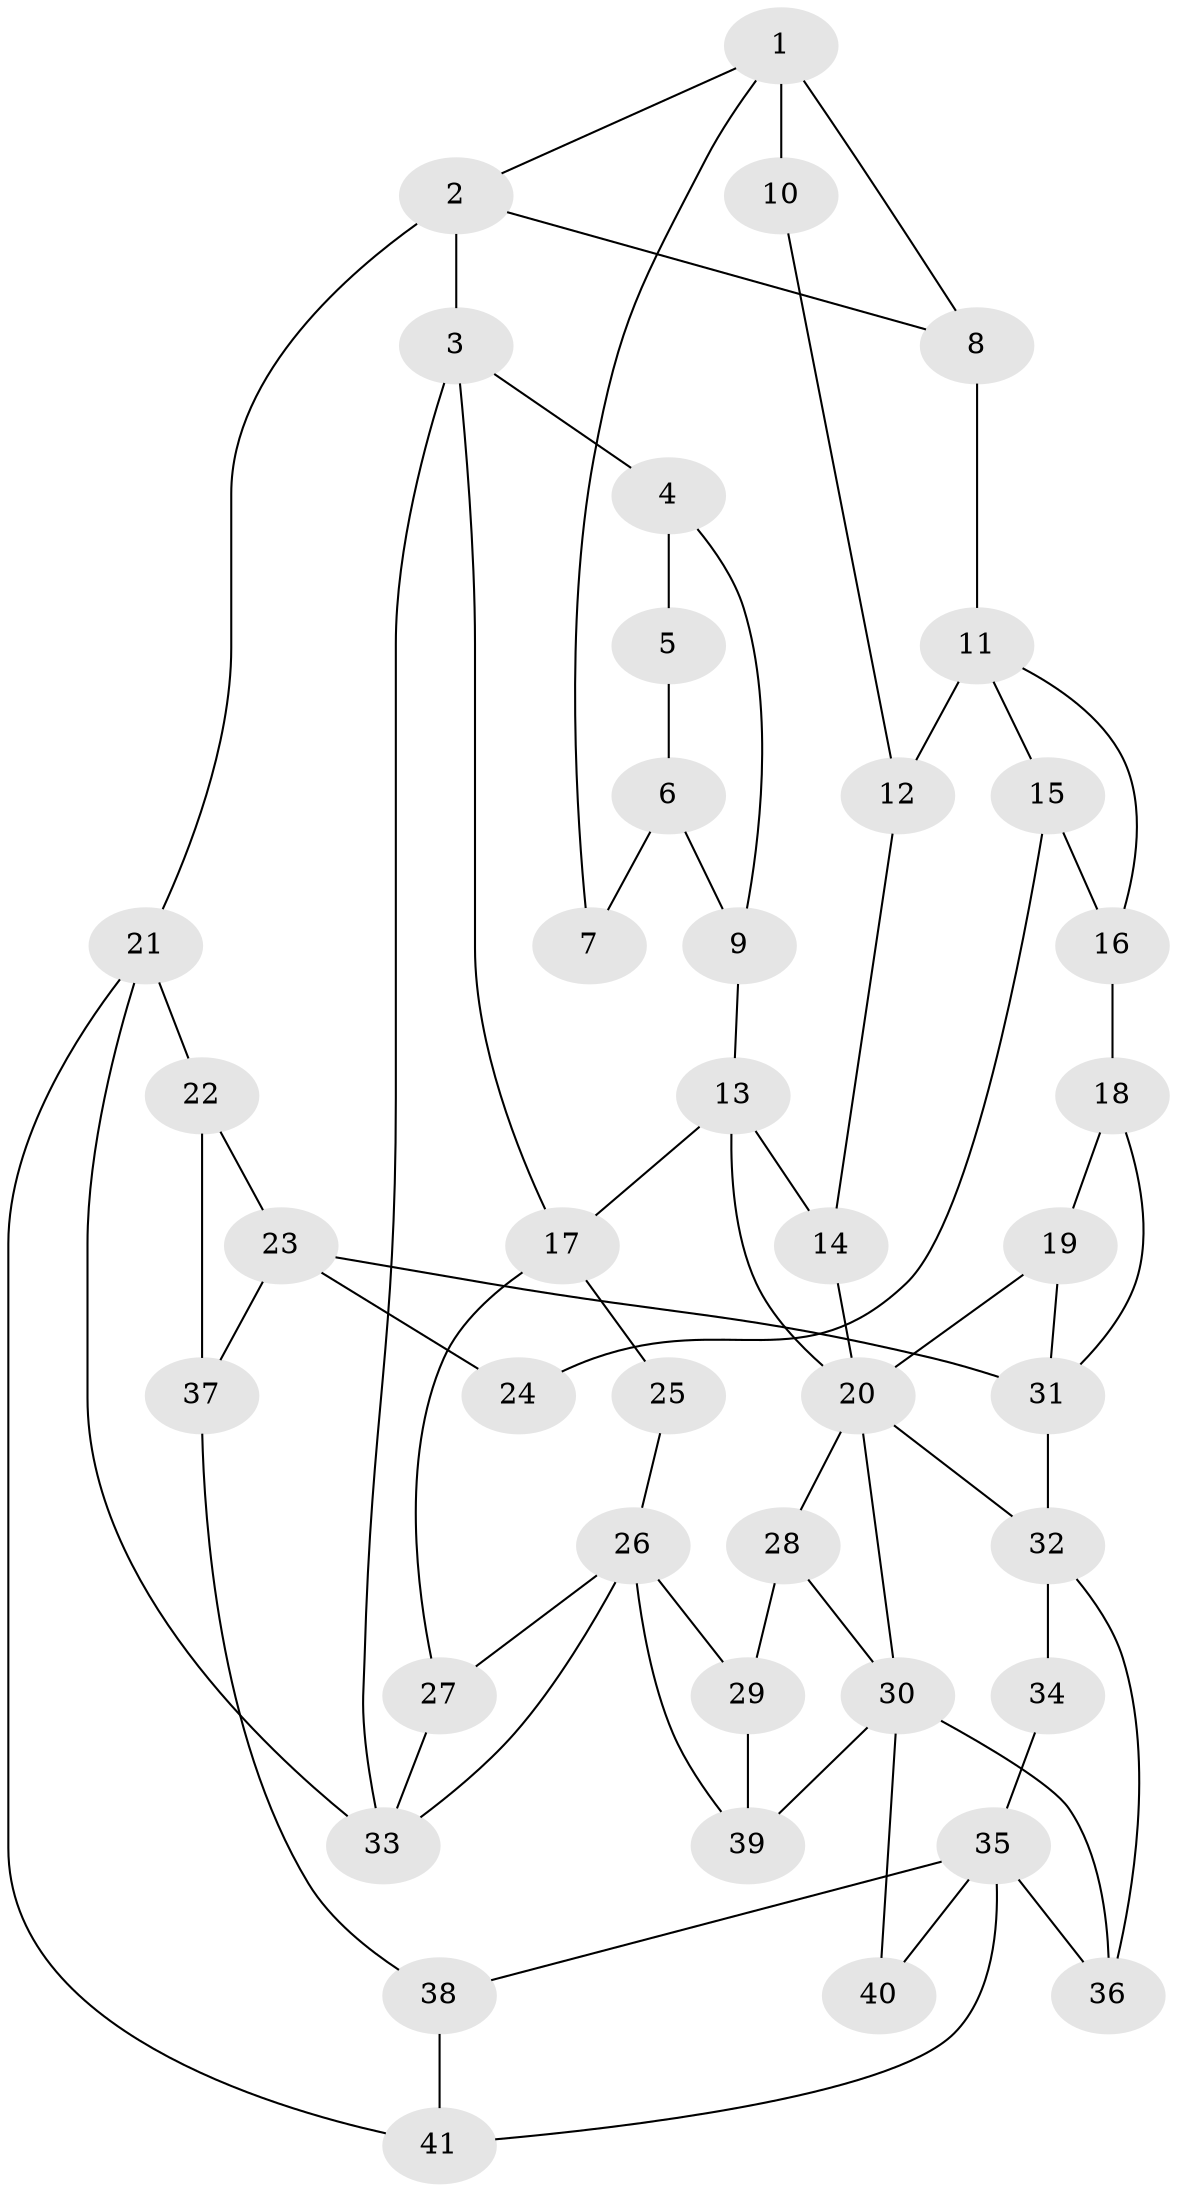 // original degree distribution, {3: 0.024390243902439025, 5: 0.4878048780487805, 6: 0.23170731707317074, 4: 0.25609756097560976}
// Generated by graph-tools (version 1.1) at 2025/38/03/09/25 02:38:55]
// undirected, 41 vertices, 68 edges
graph export_dot {
graph [start="1"]
  node [color=gray90,style=filled];
  1;
  2;
  3;
  4;
  5;
  6;
  7;
  8;
  9;
  10;
  11;
  12;
  13;
  14;
  15;
  16;
  17;
  18;
  19;
  20;
  21;
  22;
  23;
  24;
  25;
  26;
  27;
  28;
  29;
  30;
  31;
  32;
  33;
  34;
  35;
  36;
  37;
  38;
  39;
  40;
  41;
  1 -- 2 [weight=1.0];
  1 -- 7 [weight=1.0];
  1 -- 8 [weight=1.0];
  1 -- 10 [weight=2.0];
  2 -- 3 [weight=1.0];
  2 -- 8 [weight=1.0];
  2 -- 21 [weight=1.0];
  3 -- 4 [weight=1.0];
  3 -- 17 [weight=2.0];
  3 -- 33 [weight=1.0];
  4 -- 5 [weight=1.0];
  4 -- 9 [weight=1.0];
  5 -- 6 [weight=2.0];
  6 -- 7 [weight=2.0];
  6 -- 9 [weight=2.0];
  8 -- 11 [weight=2.0];
  9 -- 13 [weight=2.0];
  10 -- 12 [weight=1.0];
  11 -- 12 [weight=1.0];
  11 -- 15 [weight=1.0];
  11 -- 16 [weight=1.0];
  12 -- 14 [weight=1.0];
  13 -- 14 [weight=1.0];
  13 -- 17 [weight=2.0];
  13 -- 20 [weight=1.0];
  14 -- 20 [weight=1.0];
  15 -- 16 [weight=1.0];
  15 -- 24 [weight=1.0];
  16 -- 18 [weight=1.0];
  17 -- 25 [weight=1.0];
  17 -- 27 [weight=1.0];
  18 -- 19 [weight=1.0];
  18 -- 31 [weight=1.0];
  19 -- 20 [weight=1.0];
  19 -- 31 [weight=1.0];
  20 -- 28 [weight=1.0];
  20 -- 30 [weight=1.0];
  20 -- 32 [weight=1.0];
  21 -- 22 [weight=1.0];
  21 -- 33 [weight=1.0];
  21 -- 41 [weight=1.0];
  22 -- 23 [weight=1.0];
  22 -- 37 [weight=1.0];
  23 -- 24 [weight=2.0];
  23 -- 31 [weight=2.0];
  23 -- 37 [weight=1.0];
  25 -- 26 [weight=2.0];
  26 -- 27 [weight=1.0];
  26 -- 29 [weight=1.0];
  26 -- 33 [weight=1.0];
  26 -- 39 [weight=1.0];
  27 -- 33 [weight=1.0];
  28 -- 29 [weight=1.0];
  28 -- 30 [weight=1.0];
  29 -- 39 [weight=1.0];
  30 -- 36 [weight=1.0];
  30 -- 39 [weight=1.0];
  30 -- 40 [weight=2.0];
  31 -- 32 [weight=2.0];
  32 -- 34 [weight=1.0];
  32 -- 36 [weight=1.0];
  34 -- 35 [weight=2.0];
  35 -- 36 [weight=1.0];
  35 -- 38 [weight=1.0];
  35 -- 40 [weight=1.0];
  35 -- 41 [weight=1.0];
  37 -- 38 [weight=1.0];
  38 -- 41 [weight=1.0];
}

